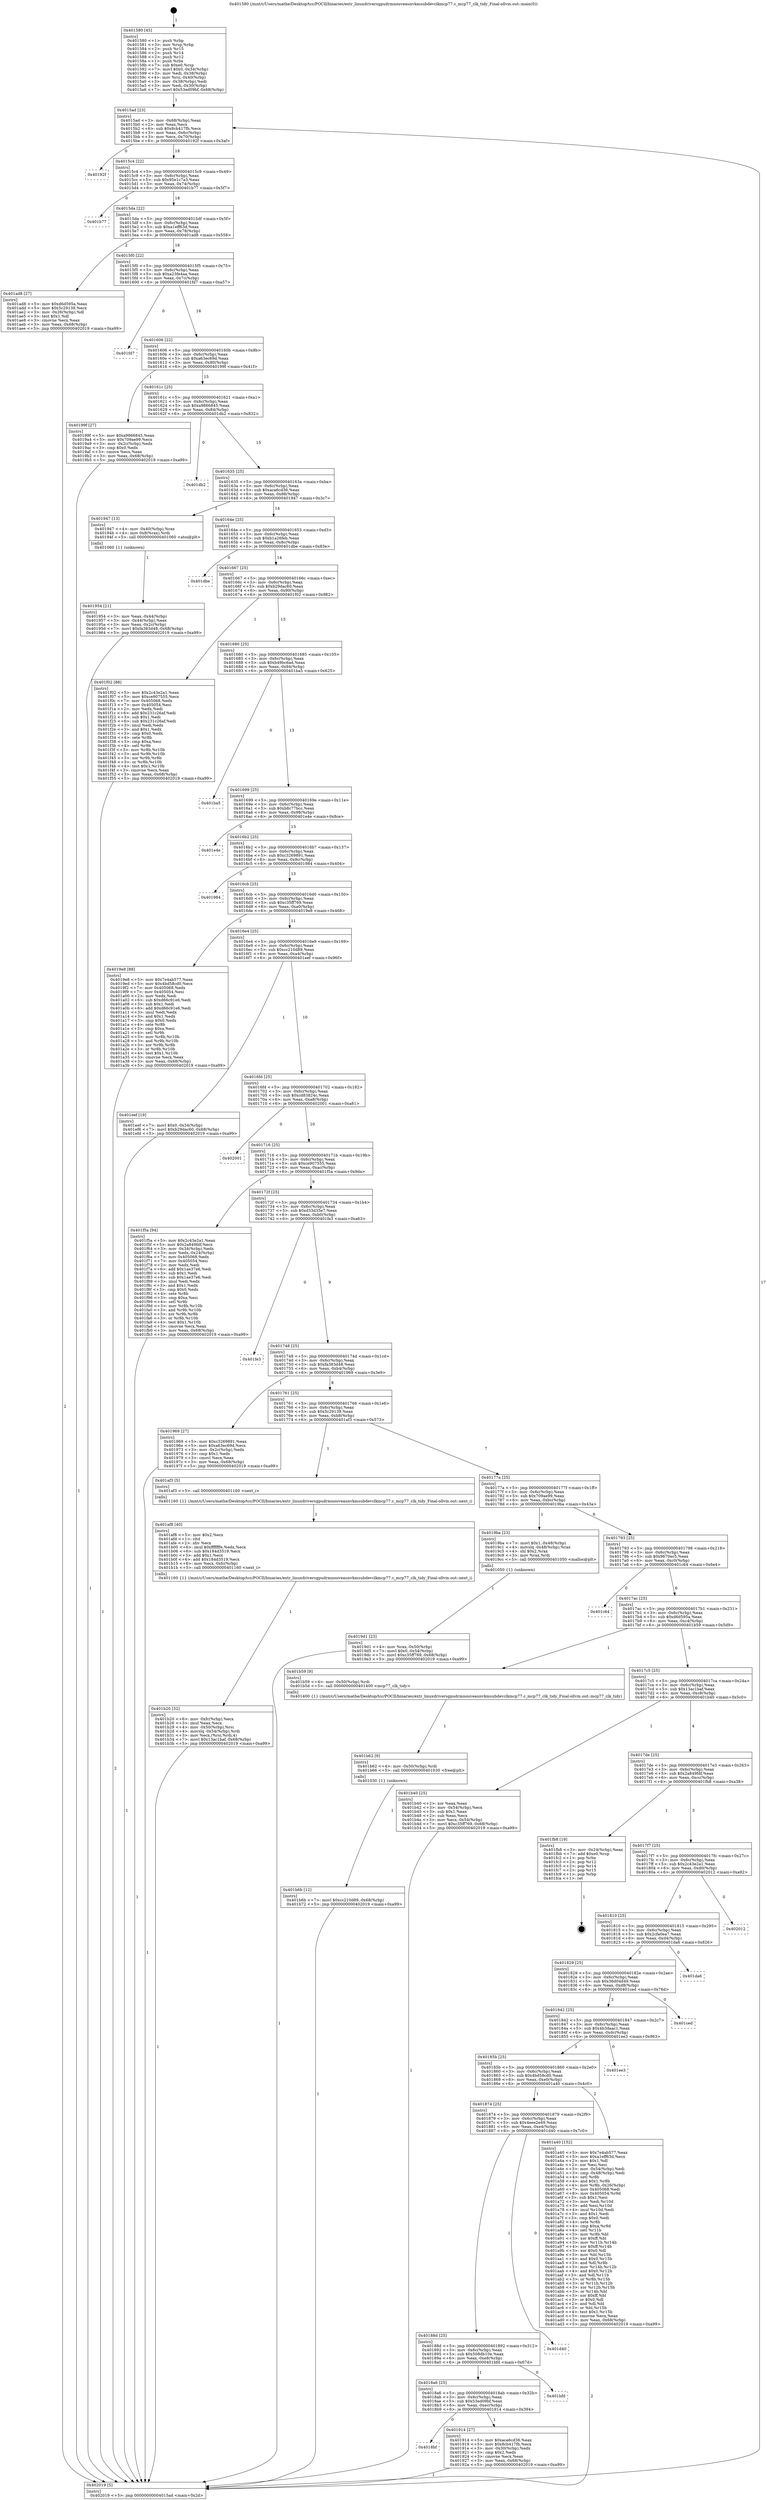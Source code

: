 digraph "0x401580" {
  label = "0x401580 (/mnt/c/Users/mathe/Desktop/tcc/POCII/binaries/extr_linuxdriversgpudrmnouveaunvkmsubdevclkmcp77.c_mcp77_clk_tidy_Final-ollvm.out::main(0))"
  labelloc = "t"
  node[shape=record]

  Entry [label="",width=0.3,height=0.3,shape=circle,fillcolor=black,style=filled]
  "0x4015ad" [label="{
     0x4015ad [23]\l
     | [instrs]\l
     &nbsp;&nbsp;0x4015ad \<+3\>: mov -0x68(%rbp),%eax\l
     &nbsp;&nbsp;0x4015b0 \<+2\>: mov %eax,%ecx\l
     &nbsp;&nbsp;0x4015b2 \<+6\>: sub $0x8cb417fb,%ecx\l
     &nbsp;&nbsp;0x4015b8 \<+3\>: mov %eax,-0x6c(%rbp)\l
     &nbsp;&nbsp;0x4015bb \<+3\>: mov %ecx,-0x70(%rbp)\l
     &nbsp;&nbsp;0x4015be \<+6\>: je 000000000040192f \<main+0x3af\>\l
  }"]
  "0x40192f" [label="{
     0x40192f\l
  }", style=dashed]
  "0x4015c4" [label="{
     0x4015c4 [22]\l
     | [instrs]\l
     &nbsp;&nbsp;0x4015c4 \<+5\>: jmp 00000000004015c9 \<main+0x49\>\l
     &nbsp;&nbsp;0x4015c9 \<+3\>: mov -0x6c(%rbp),%eax\l
     &nbsp;&nbsp;0x4015cc \<+5\>: sub $0x95e1c7a3,%eax\l
     &nbsp;&nbsp;0x4015d1 \<+3\>: mov %eax,-0x74(%rbp)\l
     &nbsp;&nbsp;0x4015d4 \<+6\>: je 0000000000401b77 \<main+0x5f7\>\l
  }"]
  Exit [label="",width=0.3,height=0.3,shape=circle,fillcolor=black,style=filled,peripheries=2]
  "0x401b77" [label="{
     0x401b77\l
  }", style=dashed]
  "0x4015da" [label="{
     0x4015da [22]\l
     | [instrs]\l
     &nbsp;&nbsp;0x4015da \<+5\>: jmp 00000000004015df \<main+0x5f\>\l
     &nbsp;&nbsp;0x4015df \<+3\>: mov -0x6c(%rbp),%eax\l
     &nbsp;&nbsp;0x4015e2 \<+5\>: sub $0xa1eff63d,%eax\l
     &nbsp;&nbsp;0x4015e7 \<+3\>: mov %eax,-0x78(%rbp)\l
     &nbsp;&nbsp;0x4015ea \<+6\>: je 0000000000401ad8 \<main+0x558\>\l
  }"]
  "0x401b6b" [label="{
     0x401b6b [12]\l
     | [instrs]\l
     &nbsp;&nbsp;0x401b6b \<+7\>: movl $0xcc210d89,-0x68(%rbp)\l
     &nbsp;&nbsp;0x401b72 \<+5\>: jmp 0000000000402019 \<main+0xa99\>\l
  }"]
  "0x401ad8" [label="{
     0x401ad8 [27]\l
     | [instrs]\l
     &nbsp;&nbsp;0x401ad8 \<+5\>: mov $0xd6d595a,%eax\l
     &nbsp;&nbsp;0x401add \<+5\>: mov $0x5c29139,%ecx\l
     &nbsp;&nbsp;0x401ae2 \<+3\>: mov -0x26(%rbp),%dl\l
     &nbsp;&nbsp;0x401ae5 \<+3\>: test $0x1,%dl\l
     &nbsp;&nbsp;0x401ae8 \<+3\>: cmovne %ecx,%eax\l
     &nbsp;&nbsp;0x401aeb \<+3\>: mov %eax,-0x68(%rbp)\l
     &nbsp;&nbsp;0x401aee \<+5\>: jmp 0000000000402019 \<main+0xa99\>\l
  }"]
  "0x4015f0" [label="{
     0x4015f0 [22]\l
     | [instrs]\l
     &nbsp;&nbsp;0x4015f0 \<+5\>: jmp 00000000004015f5 \<main+0x75\>\l
     &nbsp;&nbsp;0x4015f5 \<+3\>: mov -0x6c(%rbp),%eax\l
     &nbsp;&nbsp;0x4015f8 \<+5\>: sub $0xa23fe4aa,%eax\l
     &nbsp;&nbsp;0x4015fd \<+3\>: mov %eax,-0x7c(%rbp)\l
     &nbsp;&nbsp;0x401600 \<+6\>: je 0000000000401fd7 \<main+0xa57\>\l
  }"]
  "0x401b62" [label="{
     0x401b62 [9]\l
     | [instrs]\l
     &nbsp;&nbsp;0x401b62 \<+4\>: mov -0x50(%rbp),%rdi\l
     &nbsp;&nbsp;0x401b66 \<+5\>: call 0000000000401030 \<free@plt\>\l
     | [calls]\l
     &nbsp;&nbsp;0x401030 \{1\} (unknown)\l
  }"]
  "0x401fd7" [label="{
     0x401fd7\l
  }", style=dashed]
  "0x401606" [label="{
     0x401606 [22]\l
     | [instrs]\l
     &nbsp;&nbsp;0x401606 \<+5\>: jmp 000000000040160b \<main+0x8b\>\l
     &nbsp;&nbsp;0x40160b \<+3\>: mov -0x6c(%rbp),%eax\l
     &nbsp;&nbsp;0x40160e \<+5\>: sub $0xa63ec69d,%eax\l
     &nbsp;&nbsp;0x401613 \<+3\>: mov %eax,-0x80(%rbp)\l
     &nbsp;&nbsp;0x401616 \<+6\>: je 000000000040199f \<main+0x41f\>\l
  }"]
  "0x401b20" [label="{
     0x401b20 [32]\l
     | [instrs]\l
     &nbsp;&nbsp;0x401b20 \<+6\>: mov -0xfc(%rbp),%ecx\l
     &nbsp;&nbsp;0x401b26 \<+3\>: imul %eax,%ecx\l
     &nbsp;&nbsp;0x401b29 \<+4\>: mov -0x50(%rbp),%rsi\l
     &nbsp;&nbsp;0x401b2d \<+4\>: movslq -0x54(%rbp),%rdi\l
     &nbsp;&nbsp;0x401b31 \<+3\>: mov %ecx,(%rsi,%rdi,4)\l
     &nbsp;&nbsp;0x401b34 \<+7\>: movl $0x13ac1baf,-0x68(%rbp)\l
     &nbsp;&nbsp;0x401b3b \<+5\>: jmp 0000000000402019 \<main+0xa99\>\l
  }"]
  "0x40199f" [label="{
     0x40199f [27]\l
     | [instrs]\l
     &nbsp;&nbsp;0x40199f \<+5\>: mov $0xa9866845,%eax\l
     &nbsp;&nbsp;0x4019a4 \<+5\>: mov $0x709ae99,%ecx\l
     &nbsp;&nbsp;0x4019a9 \<+3\>: mov -0x2c(%rbp),%edx\l
     &nbsp;&nbsp;0x4019ac \<+3\>: cmp $0x0,%edx\l
     &nbsp;&nbsp;0x4019af \<+3\>: cmove %ecx,%eax\l
     &nbsp;&nbsp;0x4019b2 \<+3\>: mov %eax,-0x68(%rbp)\l
     &nbsp;&nbsp;0x4019b5 \<+5\>: jmp 0000000000402019 \<main+0xa99\>\l
  }"]
  "0x40161c" [label="{
     0x40161c [25]\l
     | [instrs]\l
     &nbsp;&nbsp;0x40161c \<+5\>: jmp 0000000000401621 \<main+0xa1\>\l
     &nbsp;&nbsp;0x401621 \<+3\>: mov -0x6c(%rbp),%eax\l
     &nbsp;&nbsp;0x401624 \<+5\>: sub $0xa9866845,%eax\l
     &nbsp;&nbsp;0x401629 \<+6\>: mov %eax,-0x84(%rbp)\l
     &nbsp;&nbsp;0x40162f \<+6\>: je 0000000000401db2 \<main+0x832\>\l
  }"]
  "0x401af8" [label="{
     0x401af8 [40]\l
     | [instrs]\l
     &nbsp;&nbsp;0x401af8 \<+5\>: mov $0x2,%ecx\l
     &nbsp;&nbsp;0x401afd \<+1\>: cltd\l
     &nbsp;&nbsp;0x401afe \<+2\>: idiv %ecx\l
     &nbsp;&nbsp;0x401b00 \<+6\>: imul $0xfffffffe,%edx,%ecx\l
     &nbsp;&nbsp;0x401b06 \<+6\>: sub $0x184d3519,%ecx\l
     &nbsp;&nbsp;0x401b0c \<+3\>: add $0x1,%ecx\l
     &nbsp;&nbsp;0x401b0f \<+6\>: add $0x184d3519,%ecx\l
     &nbsp;&nbsp;0x401b15 \<+6\>: mov %ecx,-0xfc(%rbp)\l
     &nbsp;&nbsp;0x401b1b \<+5\>: call 0000000000401160 \<next_i\>\l
     | [calls]\l
     &nbsp;&nbsp;0x401160 \{1\} (/mnt/c/Users/mathe/Desktop/tcc/POCII/binaries/extr_linuxdriversgpudrmnouveaunvkmsubdevclkmcp77.c_mcp77_clk_tidy_Final-ollvm.out::next_i)\l
  }"]
  "0x401db2" [label="{
     0x401db2\l
  }", style=dashed]
  "0x401635" [label="{
     0x401635 [25]\l
     | [instrs]\l
     &nbsp;&nbsp;0x401635 \<+5\>: jmp 000000000040163a \<main+0xba\>\l
     &nbsp;&nbsp;0x40163a \<+3\>: mov -0x6c(%rbp),%eax\l
     &nbsp;&nbsp;0x40163d \<+5\>: sub $0xaca6cd36,%eax\l
     &nbsp;&nbsp;0x401642 \<+6\>: mov %eax,-0x88(%rbp)\l
     &nbsp;&nbsp;0x401648 \<+6\>: je 0000000000401947 \<main+0x3c7\>\l
  }"]
  "0x4019d1" [label="{
     0x4019d1 [23]\l
     | [instrs]\l
     &nbsp;&nbsp;0x4019d1 \<+4\>: mov %rax,-0x50(%rbp)\l
     &nbsp;&nbsp;0x4019d5 \<+7\>: movl $0x0,-0x54(%rbp)\l
     &nbsp;&nbsp;0x4019dc \<+7\>: movl $0xc35ff769,-0x68(%rbp)\l
     &nbsp;&nbsp;0x4019e3 \<+5\>: jmp 0000000000402019 \<main+0xa99\>\l
  }"]
  "0x401947" [label="{
     0x401947 [13]\l
     | [instrs]\l
     &nbsp;&nbsp;0x401947 \<+4\>: mov -0x40(%rbp),%rax\l
     &nbsp;&nbsp;0x40194b \<+4\>: mov 0x8(%rax),%rdi\l
     &nbsp;&nbsp;0x40194f \<+5\>: call 0000000000401060 \<atoi@plt\>\l
     | [calls]\l
     &nbsp;&nbsp;0x401060 \{1\} (unknown)\l
  }"]
  "0x40164e" [label="{
     0x40164e [25]\l
     | [instrs]\l
     &nbsp;&nbsp;0x40164e \<+5\>: jmp 0000000000401653 \<main+0xd3\>\l
     &nbsp;&nbsp;0x401653 \<+3\>: mov -0x6c(%rbp),%eax\l
     &nbsp;&nbsp;0x401656 \<+5\>: sub $0xb1a26feb,%eax\l
     &nbsp;&nbsp;0x40165b \<+6\>: mov %eax,-0x8c(%rbp)\l
     &nbsp;&nbsp;0x401661 \<+6\>: je 0000000000401dbe \<main+0x83e\>\l
  }"]
  "0x401954" [label="{
     0x401954 [21]\l
     | [instrs]\l
     &nbsp;&nbsp;0x401954 \<+3\>: mov %eax,-0x44(%rbp)\l
     &nbsp;&nbsp;0x401957 \<+3\>: mov -0x44(%rbp),%eax\l
     &nbsp;&nbsp;0x40195a \<+3\>: mov %eax,-0x2c(%rbp)\l
     &nbsp;&nbsp;0x40195d \<+7\>: movl $0xfa383d48,-0x68(%rbp)\l
     &nbsp;&nbsp;0x401964 \<+5\>: jmp 0000000000402019 \<main+0xa99\>\l
  }"]
  "0x401dbe" [label="{
     0x401dbe\l
  }", style=dashed]
  "0x401667" [label="{
     0x401667 [25]\l
     | [instrs]\l
     &nbsp;&nbsp;0x401667 \<+5\>: jmp 000000000040166c \<main+0xec\>\l
     &nbsp;&nbsp;0x40166c \<+3\>: mov -0x6c(%rbp),%eax\l
     &nbsp;&nbsp;0x40166f \<+5\>: sub $0xb29dac60,%eax\l
     &nbsp;&nbsp;0x401674 \<+6\>: mov %eax,-0x90(%rbp)\l
     &nbsp;&nbsp;0x40167a \<+6\>: je 0000000000401f02 \<main+0x982\>\l
  }"]
  "0x401580" [label="{
     0x401580 [45]\l
     | [instrs]\l
     &nbsp;&nbsp;0x401580 \<+1\>: push %rbp\l
     &nbsp;&nbsp;0x401581 \<+3\>: mov %rsp,%rbp\l
     &nbsp;&nbsp;0x401584 \<+2\>: push %r15\l
     &nbsp;&nbsp;0x401586 \<+2\>: push %r14\l
     &nbsp;&nbsp;0x401588 \<+2\>: push %r12\l
     &nbsp;&nbsp;0x40158a \<+1\>: push %rbx\l
     &nbsp;&nbsp;0x40158b \<+7\>: sub $0xe0,%rsp\l
     &nbsp;&nbsp;0x401592 \<+7\>: movl $0x0,-0x34(%rbp)\l
     &nbsp;&nbsp;0x401599 \<+3\>: mov %edi,-0x38(%rbp)\l
     &nbsp;&nbsp;0x40159c \<+4\>: mov %rsi,-0x40(%rbp)\l
     &nbsp;&nbsp;0x4015a0 \<+3\>: mov -0x38(%rbp),%edi\l
     &nbsp;&nbsp;0x4015a3 \<+3\>: mov %edi,-0x30(%rbp)\l
     &nbsp;&nbsp;0x4015a6 \<+7\>: movl $0x53ed09bf,-0x68(%rbp)\l
  }"]
  "0x401f02" [label="{
     0x401f02 [88]\l
     | [instrs]\l
     &nbsp;&nbsp;0x401f02 \<+5\>: mov $0x2c43e2a1,%eax\l
     &nbsp;&nbsp;0x401f07 \<+5\>: mov $0xce907555,%ecx\l
     &nbsp;&nbsp;0x401f0c \<+7\>: mov 0x405068,%edx\l
     &nbsp;&nbsp;0x401f13 \<+7\>: mov 0x405054,%esi\l
     &nbsp;&nbsp;0x401f1a \<+2\>: mov %edx,%edi\l
     &nbsp;&nbsp;0x401f1c \<+6\>: add $0x231c26af,%edi\l
     &nbsp;&nbsp;0x401f22 \<+3\>: sub $0x1,%edi\l
     &nbsp;&nbsp;0x401f25 \<+6\>: sub $0x231c26af,%edi\l
     &nbsp;&nbsp;0x401f2b \<+3\>: imul %edi,%edx\l
     &nbsp;&nbsp;0x401f2e \<+3\>: and $0x1,%edx\l
     &nbsp;&nbsp;0x401f31 \<+3\>: cmp $0x0,%edx\l
     &nbsp;&nbsp;0x401f34 \<+4\>: sete %r8b\l
     &nbsp;&nbsp;0x401f38 \<+3\>: cmp $0xa,%esi\l
     &nbsp;&nbsp;0x401f3b \<+4\>: setl %r9b\l
     &nbsp;&nbsp;0x401f3f \<+3\>: mov %r8b,%r10b\l
     &nbsp;&nbsp;0x401f42 \<+3\>: and %r9b,%r10b\l
     &nbsp;&nbsp;0x401f45 \<+3\>: xor %r9b,%r8b\l
     &nbsp;&nbsp;0x401f48 \<+3\>: or %r8b,%r10b\l
     &nbsp;&nbsp;0x401f4b \<+4\>: test $0x1,%r10b\l
     &nbsp;&nbsp;0x401f4f \<+3\>: cmovne %ecx,%eax\l
     &nbsp;&nbsp;0x401f52 \<+3\>: mov %eax,-0x68(%rbp)\l
     &nbsp;&nbsp;0x401f55 \<+5\>: jmp 0000000000402019 \<main+0xa99\>\l
  }"]
  "0x401680" [label="{
     0x401680 [25]\l
     | [instrs]\l
     &nbsp;&nbsp;0x401680 \<+5\>: jmp 0000000000401685 \<main+0x105\>\l
     &nbsp;&nbsp;0x401685 \<+3\>: mov -0x6c(%rbp),%eax\l
     &nbsp;&nbsp;0x401688 \<+5\>: sub $0xb49bc6ad,%eax\l
     &nbsp;&nbsp;0x40168d \<+6\>: mov %eax,-0x94(%rbp)\l
     &nbsp;&nbsp;0x401693 \<+6\>: je 0000000000401ba5 \<main+0x625\>\l
  }"]
  "0x402019" [label="{
     0x402019 [5]\l
     | [instrs]\l
     &nbsp;&nbsp;0x402019 \<+5\>: jmp 00000000004015ad \<main+0x2d\>\l
  }"]
  "0x401ba5" [label="{
     0x401ba5\l
  }", style=dashed]
  "0x401699" [label="{
     0x401699 [25]\l
     | [instrs]\l
     &nbsp;&nbsp;0x401699 \<+5\>: jmp 000000000040169e \<main+0x11e\>\l
     &nbsp;&nbsp;0x40169e \<+3\>: mov -0x6c(%rbp),%eax\l
     &nbsp;&nbsp;0x4016a1 \<+5\>: sub $0xb8c77bcc,%eax\l
     &nbsp;&nbsp;0x4016a6 \<+6\>: mov %eax,-0x98(%rbp)\l
     &nbsp;&nbsp;0x4016ac \<+6\>: je 0000000000401e4e \<main+0x8ce\>\l
  }"]
  "0x4018bf" [label="{
     0x4018bf\l
  }", style=dashed]
  "0x401e4e" [label="{
     0x401e4e\l
  }", style=dashed]
  "0x4016b2" [label="{
     0x4016b2 [25]\l
     | [instrs]\l
     &nbsp;&nbsp;0x4016b2 \<+5\>: jmp 00000000004016b7 \<main+0x137\>\l
     &nbsp;&nbsp;0x4016b7 \<+3\>: mov -0x6c(%rbp),%eax\l
     &nbsp;&nbsp;0x4016ba \<+5\>: sub $0xc3269891,%eax\l
     &nbsp;&nbsp;0x4016bf \<+6\>: mov %eax,-0x9c(%rbp)\l
     &nbsp;&nbsp;0x4016c5 \<+6\>: je 0000000000401984 \<main+0x404\>\l
  }"]
  "0x401914" [label="{
     0x401914 [27]\l
     | [instrs]\l
     &nbsp;&nbsp;0x401914 \<+5\>: mov $0xaca6cd36,%eax\l
     &nbsp;&nbsp;0x401919 \<+5\>: mov $0x8cb417fb,%ecx\l
     &nbsp;&nbsp;0x40191e \<+3\>: mov -0x30(%rbp),%edx\l
     &nbsp;&nbsp;0x401921 \<+3\>: cmp $0x2,%edx\l
     &nbsp;&nbsp;0x401924 \<+3\>: cmovne %ecx,%eax\l
     &nbsp;&nbsp;0x401927 \<+3\>: mov %eax,-0x68(%rbp)\l
     &nbsp;&nbsp;0x40192a \<+5\>: jmp 0000000000402019 \<main+0xa99\>\l
  }"]
  "0x401984" [label="{
     0x401984\l
  }", style=dashed]
  "0x4016cb" [label="{
     0x4016cb [25]\l
     | [instrs]\l
     &nbsp;&nbsp;0x4016cb \<+5\>: jmp 00000000004016d0 \<main+0x150\>\l
     &nbsp;&nbsp;0x4016d0 \<+3\>: mov -0x6c(%rbp),%eax\l
     &nbsp;&nbsp;0x4016d3 \<+5\>: sub $0xc35ff769,%eax\l
     &nbsp;&nbsp;0x4016d8 \<+6\>: mov %eax,-0xa0(%rbp)\l
     &nbsp;&nbsp;0x4016de \<+6\>: je 00000000004019e8 \<main+0x468\>\l
  }"]
  "0x4018a6" [label="{
     0x4018a6 [25]\l
     | [instrs]\l
     &nbsp;&nbsp;0x4018a6 \<+5\>: jmp 00000000004018ab \<main+0x32b\>\l
     &nbsp;&nbsp;0x4018ab \<+3\>: mov -0x6c(%rbp),%eax\l
     &nbsp;&nbsp;0x4018ae \<+5\>: sub $0x53ed09bf,%eax\l
     &nbsp;&nbsp;0x4018b3 \<+6\>: mov %eax,-0xec(%rbp)\l
     &nbsp;&nbsp;0x4018b9 \<+6\>: je 0000000000401914 \<main+0x394\>\l
  }"]
  "0x4019e8" [label="{
     0x4019e8 [88]\l
     | [instrs]\l
     &nbsp;&nbsp;0x4019e8 \<+5\>: mov $0x7e4ab577,%eax\l
     &nbsp;&nbsp;0x4019ed \<+5\>: mov $0x4bd58cd0,%ecx\l
     &nbsp;&nbsp;0x4019f2 \<+7\>: mov 0x405068,%edx\l
     &nbsp;&nbsp;0x4019f9 \<+7\>: mov 0x405054,%esi\l
     &nbsp;&nbsp;0x401a00 \<+2\>: mov %edx,%edi\l
     &nbsp;&nbsp;0x401a02 \<+6\>: sub $0xd66c91e6,%edi\l
     &nbsp;&nbsp;0x401a08 \<+3\>: sub $0x1,%edi\l
     &nbsp;&nbsp;0x401a0b \<+6\>: add $0xd66c91e6,%edi\l
     &nbsp;&nbsp;0x401a11 \<+3\>: imul %edi,%edx\l
     &nbsp;&nbsp;0x401a14 \<+3\>: and $0x1,%edx\l
     &nbsp;&nbsp;0x401a17 \<+3\>: cmp $0x0,%edx\l
     &nbsp;&nbsp;0x401a1a \<+4\>: sete %r8b\l
     &nbsp;&nbsp;0x401a1e \<+3\>: cmp $0xa,%esi\l
     &nbsp;&nbsp;0x401a21 \<+4\>: setl %r9b\l
     &nbsp;&nbsp;0x401a25 \<+3\>: mov %r8b,%r10b\l
     &nbsp;&nbsp;0x401a28 \<+3\>: and %r9b,%r10b\l
     &nbsp;&nbsp;0x401a2b \<+3\>: xor %r9b,%r8b\l
     &nbsp;&nbsp;0x401a2e \<+3\>: or %r8b,%r10b\l
     &nbsp;&nbsp;0x401a31 \<+4\>: test $0x1,%r10b\l
     &nbsp;&nbsp;0x401a35 \<+3\>: cmovne %ecx,%eax\l
     &nbsp;&nbsp;0x401a38 \<+3\>: mov %eax,-0x68(%rbp)\l
     &nbsp;&nbsp;0x401a3b \<+5\>: jmp 0000000000402019 \<main+0xa99\>\l
  }"]
  "0x4016e4" [label="{
     0x4016e4 [25]\l
     | [instrs]\l
     &nbsp;&nbsp;0x4016e4 \<+5\>: jmp 00000000004016e9 \<main+0x169\>\l
     &nbsp;&nbsp;0x4016e9 \<+3\>: mov -0x6c(%rbp),%eax\l
     &nbsp;&nbsp;0x4016ec \<+5\>: sub $0xcc210d89,%eax\l
     &nbsp;&nbsp;0x4016f1 \<+6\>: mov %eax,-0xa4(%rbp)\l
     &nbsp;&nbsp;0x4016f7 \<+6\>: je 0000000000401eef \<main+0x96f\>\l
  }"]
  "0x401bfd" [label="{
     0x401bfd\l
  }", style=dashed]
  "0x401eef" [label="{
     0x401eef [19]\l
     | [instrs]\l
     &nbsp;&nbsp;0x401eef \<+7\>: movl $0x0,-0x34(%rbp)\l
     &nbsp;&nbsp;0x401ef6 \<+7\>: movl $0xb29dac60,-0x68(%rbp)\l
     &nbsp;&nbsp;0x401efd \<+5\>: jmp 0000000000402019 \<main+0xa99\>\l
  }"]
  "0x4016fd" [label="{
     0x4016fd [25]\l
     | [instrs]\l
     &nbsp;&nbsp;0x4016fd \<+5\>: jmp 0000000000401702 \<main+0x182\>\l
     &nbsp;&nbsp;0x401702 \<+3\>: mov -0x6c(%rbp),%eax\l
     &nbsp;&nbsp;0x401705 \<+5\>: sub $0xcd83824c,%eax\l
     &nbsp;&nbsp;0x40170a \<+6\>: mov %eax,-0xa8(%rbp)\l
     &nbsp;&nbsp;0x401710 \<+6\>: je 0000000000402001 \<main+0xa81\>\l
  }"]
  "0x40188d" [label="{
     0x40188d [25]\l
     | [instrs]\l
     &nbsp;&nbsp;0x40188d \<+5\>: jmp 0000000000401892 \<main+0x312\>\l
     &nbsp;&nbsp;0x401892 \<+3\>: mov -0x6c(%rbp),%eax\l
     &nbsp;&nbsp;0x401895 \<+5\>: sub $0x508db10e,%eax\l
     &nbsp;&nbsp;0x40189a \<+6\>: mov %eax,-0xe8(%rbp)\l
     &nbsp;&nbsp;0x4018a0 \<+6\>: je 0000000000401bfd \<main+0x67d\>\l
  }"]
  "0x402001" [label="{
     0x402001\l
  }", style=dashed]
  "0x401716" [label="{
     0x401716 [25]\l
     | [instrs]\l
     &nbsp;&nbsp;0x401716 \<+5\>: jmp 000000000040171b \<main+0x19b\>\l
     &nbsp;&nbsp;0x40171b \<+3\>: mov -0x6c(%rbp),%eax\l
     &nbsp;&nbsp;0x40171e \<+5\>: sub $0xce907555,%eax\l
     &nbsp;&nbsp;0x401723 \<+6\>: mov %eax,-0xac(%rbp)\l
     &nbsp;&nbsp;0x401729 \<+6\>: je 0000000000401f5a \<main+0x9da\>\l
  }"]
  "0x401d40" [label="{
     0x401d40\l
  }", style=dashed]
  "0x401f5a" [label="{
     0x401f5a [94]\l
     | [instrs]\l
     &nbsp;&nbsp;0x401f5a \<+5\>: mov $0x2c43e2a1,%eax\l
     &nbsp;&nbsp;0x401f5f \<+5\>: mov $0x2a849fdf,%ecx\l
     &nbsp;&nbsp;0x401f64 \<+3\>: mov -0x34(%rbp),%edx\l
     &nbsp;&nbsp;0x401f67 \<+3\>: mov %edx,-0x24(%rbp)\l
     &nbsp;&nbsp;0x401f6a \<+7\>: mov 0x405068,%edx\l
     &nbsp;&nbsp;0x401f71 \<+7\>: mov 0x405054,%esi\l
     &nbsp;&nbsp;0x401f78 \<+2\>: mov %edx,%edi\l
     &nbsp;&nbsp;0x401f7a \<+6\>: add $0x1ae37e6,%edi\l
     &nbsp;&nbsp;0x401f80 \<+3\>: sub $0x1,%edi\l
     &nbsp;&nbsp;0x401f83 \<+6\>: sub $0x1ae37e6,%edi\l
     &nbsp;&nbsp;0x401f89 \<+3\>: imul %edi,%edx\l
     &nbsp;&nbsp;0x401f8c \<+3\>: and $0x1,%edx\l
     &nbsp;&nbsp;0x401f8f \<+3\>: cmp $0x0,%edx\l
     &nbsp;&nbsp;0x401f92 \<+4\>: sete %r8b\l
     &nbsp;&nbsp;0x401f96 \<+3\>: cmp $0xa,%esi\l
     &nbsp;&nbsp;0x401f99 \<+4\>: setl %r9b\l
     &nbsp;&nbsp;0x401f9d \<+3\>: mov %r8b,%r10b\l
     &nbsp;&nbsp;0x401fa0 \<+3\>: and %r9b,%r10b\l
     &nbsp;&nbsp;0x401fa3 \<+3\>: xor %r9b,%r8b\l
     &nbsp;&nbsp;0x401fa6 \<+3\>: or %r8b,%r10b\l
     &nbsp;&nbsp;0x401fa9 \<+4\>: test $0x1,%r10b\l
     &nbsp;&nbsp;0x401fad \<+3\>: cmovne %ecx,%eax\l
     &nbsp;&nbsp;0x401fb0 \<+3\>: mov %eax,-0x68(%rbp)\l
     &nbsp;&nbsp;0x401fb3 \<+5\>: jmp 0000000000402019 \<main+0xa99\>\l
  }"]
  "0x40172f" [label="{
     0x40172f [25]\l
     | [instrs]\l
     &nbsp;&nbsp;0x40172f \<+5\>: jmp 0000000000401734 \<main+0x1b4\>\l
     &nbsp;&nbsp;0x401734 \<+3\>: mov -0x6c(%rbp),%eax\l
     &nbsp;&nbsp;0x401737 \<+5\>: sub $0xd33d35e7,%eax\l
     &nbsp;&nbsp;0x40173c \<+6\>: mov %eax,-0xb0(%rbp)\l
     &nbsp;&nbsp;0x401742 \<+6\>: je 0000000000401fe3 \<main+0xa63\>\l
  }"]
  "0x401874" [label="{
     0x401874 [25]\l
     | [instrs]\l
     &nbsp;&nbsp;0x401874 \<+5\>: jmp 0000000000401879 \<main+0x2f9\>\l
     &nbsp;&nbsp;0x401879 \<+3\>: mov -0x6c(%rbp),%eax\l
     &nbsp;&nbsp;0x40187c \<+5\>: sub $0x4eee2e49,%eax\l
     &nbsp;&nbsp;0x401881 \<+6\>: mov %eax,-0xe4(%rbp)\l
     &nbsp;&nbsp;0x401887 \<+6\>: je 0000000000401d40 \<main+0x7c0\>\l
  }"]
  "0x401fe3" [label="{
     0x401fe3\l
  }", style=dashed]
  "0x401748" [label="{
     0x401748 [25]\l
     | [instrs]\l
     &nbsp;&nbsp;0x401748 \<+5\>: jmp 000000000040174d \<main+0x1cd\>\l
     &nbsp;&nbsp;0x40174d \<+3\>: mov -0x6c(%rbp),%eax\l
     &nbsp;&nbsp;0x401750 \<+5\>: sub $0xfa383d48,%eax\l
     &nbsp;&nbsp;0x401755 \<+6\>: mov %eax,-0xb4(%rbp)\l
     &nbsp;&nbsp;0x40175b \<+6\>: je 0000000000401969 \<main+0x3e9\>\l
  }"]
  "0x401a40" [label="{
     0x401a40 [152]\l
     | [instrs]\l
     &nbsp;&nbsp;0x401a40 \<+5\>: mov $0x7e4ab577,%eax\l
     &nbsp;&nbsp;0x401a45 \<+5\>: mov $0xa1eff63d,%ecx\l
     &nbsp;&nbsp;0x401a4a \<+2\>: mov $0x1,%dl\l
     &nbsp;&nbsp;0x401a4c \<+2\>: xor %esi,%esi\l
     &nbsp;&nbsp;0x401a4e \<+3\>: mov -0x54(%rbp),%edi\l
     &nbsp;&nbsp;0x401a51 \<+3\>: cmp -0x48(%rbp),%edi\l
     &nbsp;&nbsp;0x401a54 \<+4\>: setl %r8b\l
     &nbsp;&nbsp;0x401a58 \<+4\>: and $0x1,%r8b\l
     &nbsp;&nbsp;0x401a5c \<+4\>: mov %r8b,-0x26(%rbp)\l
     &nbsp;&nbsp;0x401a60 \<+7\>: mov 0x405068,%edi\l
     &nbsp;&nbsp;0x401a67 \<+8\>: mov 0x405054,%r9d\l
     &nbsp;&nbsp;0x401a6f \<+3\>: sub $0x1,%esi\l
     &nbsp;&nbsp;0x401a72 \<+3\>: mov %edi,%r10d\l
     &nbsp;&nbsp;0x401a75 \<+3\>: add %esi,%r10d\l
     &nbsp;&nbsp;0x401a78 \<+4\>: imul %r10d,%edi\l
     &nbsp;&nbsp;0x401a7c \<+3\>: and $0x1,%edi\l
     &nbsp;&nbsp;0x401a7f \<+3\>: cmp $0x0,%edi\l
     &nbsp;&nbsp;0x401a82 \<+4\>: sete %r8b\l
     &nbsp;&nbsp;0x401a86 \<+4\>: cmp $0xa,%r9d\l
     &nbsp;&nbsp;0x401a8a \<+4\>: setl %r11b\l
     &nbsp;&nbsp;0x401a8e \<+3\>: mov %r8b,%bl\l
     &nbsp;&nbsp;0x401a91 \<+3\>: xor $0xff,%bl\l
     &nbsp;&nbsp;0x401a94 \<+3\>: mov %r11b,%r14b\l
     &nbsp;&nbsp;0x401a97 \<+4\>: xor $0xff,%r14b\l
     &nbsp;&nbsp;0x401a9b \<+3\>: xor $0x0,%dl\l
     &nbsp;&nbsp;0x401a9e \<+3\>: mov %bl,%r15b\l
     &nbsp;&nbsp;0x401aa1 \<+4\>: and $0x0,%r15b\l
     &nbsp;&nbsp;0x401aa5 \<+3\>: and %dl,%r8b\l
     &nbsp;&nbsp;0x401aa8 \<+3\>: mov %r14b,%r12b\l
     &nbsp;&nbsp;0x401aab \<+4\>: and $0x0,%r12b\l
     &nbsp;&nbsp;0x401aaf \<+3\>: and %dl,%r11b\l
     &nbsp;&nbsp;0x401ab2 \<+3\>: or %r8b,%r15b\l
     &nbsp;&nbsp;0x401ab5 \<+3\>: or %r11b,%r12b\l
     &nbsp;&nbsp;0x401ab8 \<+3\>: xor %r12b,%r15b\l
     &nbsp;&nbsp;0x401abb \<+3\>: or %r14b,%bl\l
     &nbsp;&nbsp;0x401abe \<+3\>: xor $0xff,%bl\l
     &nbsp;&nbsp;0x401ac1 \<+3\>: or $0x0,%dl\l
     &nbsp;&nbsp;0x401ac4 \<+2\>: and %dl,%bl\l
     &nbsp;&nbsp;0x401ac6 \<+3\>: or %bl,%r15b\l
     &nbsp;&nbsp;0x401ac9 \<+4\>: test $0x1,%r15b\l
     &nbsp;&nbsp;0x401acd \<+3\>: cmovne %ecx,%eax\l
     &nbsp;&nbsp;0x401ad0 \<+3\>: mov %eax,-0x68(%rbp)\l
     &nbsp;&nbsp;0x401ad3 \<+5\>: jmp 0000000000402019 \<main+0xa99\>\l
  }"]
  "0x401969" [label="{
     0x401969 [27]\l
     | [instrs]\l
     &nbsp;&nbsp;0x401969 \<+5\>: mov $0xc3269891,%eax\l
     &nbsp;&nbsp;0x40196e \<+5\>: mov $0xa63ec69d,%ecx\l
     &nbsp;&nbsp;0x401973 \<+3\>: mov -0x2c(%rbp),%edx\l
     &nbsp;&nbsp;0x401976 \<+3\>: cmp $0x1,%edx\l
     &nbsp;&nbsp;0x401979 \<+3\>: cmovl %ecx,%eax\l
     &nbsp;&nbsp;0x40197c \<+3\>: mov %eax,-0x68(%rbp)\l
     &nbsp;&nbsp;0x40197f \<+5\>: jmp 0000000000402019 \<main+0xa99\>\l
  }"]
  "0x401761" [label="{
     0x401761 [25]\l
     | [instrs]\l
     &nbsp;&nbsp;0x401761 \<+5\>: jmp 0000000000401766 \<main+0x1e6\>\l
     &nbsp;&nbsp;0x401766 \<+3\>: mov -0x6c(%rbp),%eax\l
     &nbsp;&nbsp;0x401769 \<+5\>: sub $0x5c29139,%eax\l
     &nbsp;&nbsp;0x40176e \<+6\>: mov %eax,-0xb8(%rbp)\l
     &nbsp;&nbsp;0x401774 \<+6\>: je 0000000000401af3 \<main+0x573\>\l
  }"]
  "0x40185b" [label="{
     0x40185b [25]\l
     | [instrs]\l
     &nbsp;&nbsp;0x40185b \<+5\>: jmp 0000000000401860 \<main+0x2e0\>\l
     &nbsp;&nbsp;0x401860 \<+3\>: mov -0x6c(%rbp),%eax\l
     &nbsp;&nbsp;0x401863 \<+5\>: sub $0x4bd58cd0,%eax\l
     &nbsp;&nbsp;0x401868 \<+6\>: mov %eax,-0xe0(%rbp)\l
     &nbsp;&nbsp;0x40186e \<+6\>: je 0000000000401a40 \<main+0x4c0\>\l
  }"]
  "0x401af3" [label="{
     0x401af3 [5]\l
     | [instrs]\l
     &nbsp;&nbsp;0x401af3 \<+5\>: call 0000000000401160 \<next_i\>\l
     | [calls]\l
     &nbsp;&nbsp;0x401160 \{1\} (/mnt/c/Users/mathe/Desktop/tcc/POCII/binaries/extr_linuxdriversgpudrmnouveaunvkmsubdevclkmcp77.c_mcp77_clk_tidy_Final-ollvm.out::next_i)\l
  }"]
  "0x40177a" [label="{
     0x40177a [25]\l
     | [instrs]\l
     &nbsp;&nbsp;0x40177a \<+5\>: jmp 000000000040177f \<main+0x1ff\>\l
     &nbsp;&nbsp;0x40177f \<+3\>: mov -0x6c(%rbp),%eax\l
     &nbsp;&nbsp;0x401782 \<+5\>: sub $0x709ae99,%eax\l
     &nbsp;&nbsp;0x401787 \<+6\>: mov %eax,-0xbc(%rbp)\l
     &nbsp;&nbsp;0x40178d \<+6\>: je 00000000004019ba \<main+0x43a\>\l
  }"]
  "0x401ee3" [label="{
     0x401ee3\l
  }", style=dashed]
  "0x4019ba" [label="{
     0x4019ba [23]\l
     | [instrs]\l
     &nbsp;&nbsp;0x4019ba \<+7\>: movl $0x1,-0x48(%rbp)\l
     &nbsp;&nbsp;0x4019c1 \<+4\>: movslq -0x48(%rbp),%rax\l
     &nbsp;&nbsp;0x4019c5 \<+4\>: shl $0x2,%rax\l
     &nbsp;&nbsp;0x4019c9 \<+3\>: mov %rax,%rdi\l
     &nbsp;&nbsp;0x4019cc \<+5\>: call 0000000000401050 \<malloc@plt\>\l
     | [calls]\l
     &nbsp;&nbsp;0x401050 \{1\} (unknown)\l
  }"]
  "0x401793" [label="{
     0x401793 [25]\l
     | [instrs]\l
     &nbsp;&nbsp;0x401793 \<+5\>: jmp 0000000000401798 \<main+0x218\>\l
     &nbsp;&nbsp;0x401798 \<+3\>: mov -0x6c(%rbp),%eax\l
     &nbsp;&nbsp;0x40179b \<+5\>: sub $0x9670ec5,%eax\l
     &nbsp;&nbsp;0x4017a0 \<+6\>: mov %eax,-0xc0(%rbp)\l
     &nbsp;&nbsp;0x4017a6 \<+6\>: je 0000000000401c64 \<main+0x6e4\>\l
  }"]
  "0x401842" [label="{
     0x401842 [25]\l
     | [instrs]\l
     &nbsp;&nbsp;0x401842 \<+5\>: jmp 0000000000401847 \<main+0x2c7\>\l
     &nbsp;&nbsp;0x401847 \<+3\>: mov -0x6c(%rbp),%eax\l
     &nbsp;&nbsp;0x40184a \<+5\>: sub $0x4b3daac1,%eax\l
     &nbsp;&nbsp;0x40184f \<+6\>: mov %eax,-0xdc(%rbp)\l
     &nbsp;&nbsp;0x401855 \<+6\>: je 0000000000401ee3 \<main+0x963\>\l
  }"]
  "0x401c64" [label="{
     0x401c64\l
  }", style=dashed]
  "0x4017ac" [label="{
     0x4017ac [25]\l
     | [instrs]\l
     &nbsp;&nbsp;0x4017ac \<+5\>: jmp 00000000004017b1 \<main+0x231\>\l
     &nbsp;&nbsp;0x4017b1 \<+3\>: mov -0x6c(%rbp),%eax\l
     &nbsp;&nbsp;0x4017b4 \<+5\>: sub $0xd6d595a,%eax\l
     &nbsp;&nbsp;0x4017b9 \<+6\>: mov %eax,-0xc4(%rbp)\l
     &nbsp;&nbsp;0x4017bf \<+6\>: je 0000000000401b59 \<main+0x5d9\>\l
  }"]
  "0x401ced" [label="{
     0x401ced\l
  }", style=dashed]
  "0x401b59" [label="{
     0x401b59 [9]\l
     | [instrs]\l
     &nbsp;&nbsp;0x401b59 \<+4\>: mov -0x50(%rbp),%rdi\l
     &nbsp;&nbsp;0x401b5d \<+5\>: call 0000000000401400 \<mcp77_clk_tidy\>\l
     | [calls]\l
     &nbsp;&nbsp;0x401400 \{1\} (/mnt/c/Users/mathe/Desktop/tcc/POCII/binaries/extr_linuxdriversgpudrmnouveaunvkmsubdevclkmcp77.c_mcp77_clk_tidy_Final-ollvm.out::mcp77_clk_tidy)\l
  }"]
  "0x4017c5" [label="{
     0x4017c5 [25]\l
     | [instrs]\l
     &nbsp;&nbsp;0x4017c5 \<+5\>: jmp 00000000004017ca \<main+0x24a\>\l
     &nbsp;&nbsp;0x4017ca \<+3\>: mov -0x6c(%rbp),%eax\l
     &nbsp;&nbsp;0x4017cd \<+5\>: sub $0x13ac1baf,%eax\l
     &nbsp;&nbsp;0x4017d2 \<+6\>: mov %eax,-0xc8(%rbp)\l
     &nbsp;&nbsp;0x4017d8 \<+6\>: je 0000000000401b40 \<main+0x5c0\>\l
  }"]
  "0x401829" [label="{
     0x401829 [25]\l
     | [instrs]\l
     &nbsp;&nbsp;0x401829 \<+5\>: jmp 000000000040182e \<main+0x2ae\>\l
     &nbsp;&nbsp;0x40182e \<+3\>: mov -0x6c(%rbp),%eax\l
     &nbsp;&nbsp;0x401831 \<+5\>: sub $0x36d04d49,%eax\l
     &nbsp;&nbsp;0x401836 \<+6\>: mov %eax,-0xd8(%rbp)\l
     &nbsp;&nbsp;0x40183c \<+6\>: je 0000000000401ced \<main+0x76d\>\l
  }"]
  "0x401b40" [label="{
     0x401b40 [25]\l
     | [instrs]\l
     &nbsp;&nbsp;0x401b40 \<+2\>: xor %eax,%eax\l
     &nbsp;&nbsp;0x401b42 \<+3\>: mov -0x54(%rbp),%ecx\l
     &nbsp;&nbsp;0x401b45 \<+3\>: sub $0x1,%eax\l
     &nbsp;&nbsp;0x401b48 \<+2\>: sub %eax,%ecx\l
     &nbsp;&nbsp;0x401b4a \<+3\>: mov %ecx,-0x54(%rbp)\l
     &nbsp;&nbsp;0x401b4d \<+7\>: movl $0xc35ff769,-0x68(%rbp)\l
     &nbsp;&nbsp;0x401b54 \<+5\>: jmp 0000000000402019 \<main+0xa99\>\l
  }"]
  "0x4017de" [label="{
     0x4017de [25]\l
     | [instrs]\l
     &nbsp;&nbsp;0x4017de \<+5\>: jmp 00000000004017e3 \<main+0x263\>\l
     &nbsp;&nbsp;0x4017e3 \<+3\>: mov -0x6c(%rbp),%eax\l
     &nbsp;&nbsp;0x4017e6 \<+5\>: sub $0x2a849fdf,%eax\l
     &nbsp;&nbsp;0x4017eb \<+6\>: mov %eax,-0xcc(%rbp)\l
     &nbsp;&nbsp;0x4017f1 \<+6\>: je 0000000000401fb8 \<main+0xa38\>\l
  }"]
  "0x401da6" [label="{
     0x401da6\l
  }", style=dashed]
  "0x401fb8" [label="{
     0x401fb8 [19]\l
     | [instrs]\l
     &nbsp;&nbsp;0x401fb8 \<+3\>: mov -0x24(%rbp),%eax\l
     &nbsp;&nbsp;0x401fbb \<+7\>: add $0xe0,%rsp\l
     &nbsp;&nbsp;0x401fc2 \<+1\>: pop %rbx\l
     &nbsp;&nbsp;0x401fc3 \<+2\>: pop %r12\l
     &nbsp;&nbsp;0x401fc5 \<+2\>: pop %r14\l
     &nbsp;&nbsp;0x401fc7 \<+2\>: pop %r15\l
     &nbsp;&nbsp;0x401fc9 \<+1\>: pop %rbp\l
     &nbsp;&nbsp;0x401fca \<+1\>: ret\l
  }"]
  "0x4017f7" [label="{
     0x4017f7 [25]\l
     | [instrs]\l
     &nbsp;&nbsp;0x4017f7 \<+5\>: jmp 00000000004017fc \<main+0x27c\>\l
     &nbsp;&nbsp;0x4017fc \<+3\>: mov -0x6c(%rbp),%eax\l
     &nbsp;&nbsp;0x4017ff \<+5\>: sub $0x2c43e2a1,%eax\l
     &nbsp;&nbsp;0x401804 \<+6\>: mov %eax,-0xd0(%rbp)\l
     &nbsp;&nbsp;0x40180a \<+6\>: je 0000000000402012 \<main+0xa92\>\l
  }"]
  "0x401810" [label="{
     0x401810 [25]\l
     | [instrs]\l
     &nbsp;&nbsp;0x401810 \<+5\>: jmp 0000000000401815 \<main+0x295\>\l
     &nbsp;&nbsp;0x401815 \<+3\>: mov -0x6c(%rbp),%eax\l
     &nbsp;&nbsp;0x401818 \<+5\>: sub $0x2cfa0ea7,%eax\l
     &nbsp;&nbsp;0x40181d \<+6\>: mov %eax,-0xd4(%rbp)\l
     &nbsp;&nbsp;0x401823 \<+6\>: je 0000000000401da6 \<main+0x826\>\l
  }"]
  "0x402012" [label="{
     0x402012\l
  }", style=dashed]
  Entry -> "0x401580" [label=" 1"]
  "0x4015ad" -> "0x40192f" [label=" 0"]
  "0x4015ad" -> "0x4015c4" [label=" 18"]
  "0x401fb8" -> Exit [label=" 1"]
  "0x4015c4" -> "0x401b77" [label=" 0"]
  "0x4015c4" -> "0x4015da" [label=" 18"]
  "0x401f5a" -> "0x402019" [label=" 1"]
  "0x4015da" -> "0x401ad8" [label=" 2"]
  "0x4015da" -> "0x4015f0" [label=" 16"]
  "0x401f02" -> "0x402019" [label=" 1"]
  "0x4015f0" -> "0x401fd7" [label=" 0"]
  "0x4015f0" -> "0x401606" [label=" 16"]
  "0x401eef" -> "0x402019" [label=" 1"]
  "0x401606" -> "0x40199f" [label=" 1"]
  "0x401606" -> "0x40161c" [label=" 15"]
  "0x401b6b" -> "0x402019" [label=" 1"]
  "0x40161c" -> "0x401db2" [label=" 0"]
  "0x40161c" -> "0x401635" [label=" 15"]
  "0x401b62" -> "0x401b6b" [label=" 1"]
  "0x401635" -> "0x401947" [label=" 1"]
  "0x401635" -> "0x40164e" [label=" 14"]
  "0x401b59" -> "0x401b62" [label=" 1"]
  "0x40164e" -> "0x401dbe" [label=" 0"]
  "0x40164e" -> "0x401667" [label=" 14"]
  "0x401b40" -> "0x402019" [label=" 1"]
  "0x401667" -> "0x401f02" [label=" 1"]
  "0x401667" -> "0x401680" [label=" 13"]
  "0x401b20" -> "0x402019" [label=" 1"]
  "0x401680" -> "0x401ba5" [label=" 0"]
  "0x401680" -> "0x401699" [label=" 13"]
  "0x401af8" -> "0x401b20" [label=" 1"]
  "0x401699" -> "0x401e4e" [label=" 0"]
  "0x401699" -> "0x4016b2" [label=" 13"]
  "0x401af3" -> "0x401af8" [label=" 1"]
  "0x4016b2" -> "0x401984" [label=" 0"]
  "0x4016b2" -> "0x4016cb" [label=" 13"]
  "0x401ad8" -> "0x402019" [label=" 2"]
  "0x4016cb" -> "0x4019e8" [label=" 2"]
  "0x4016cb" -> "0x4016e4" [label=" 11"]
  "0x4019e8" -> "0x402019" [label=" 2"]
  "0x4016e4" -> "0x401eef" [label=" 1"]
  "0x4016e4" -> "0x4016fd" [label=" 10"]
  "0x4019d1" -> "0x402019" [label=" 1"]
  "0x4016fd" -> "0x402001" [label=" 0"]
  "0x4016fd" -> "0x401716" [label=" 10"]
  "0x40199f" -> "0x402019" [label=" 1"]
  "0x401716" -> "0x401f5a" [label=" 1"]
  "0x401716" -> "0x40172f" [label=" 9"]
  "0x401969" -> "0x402019" [label=" 1"]
  "0x40172f" -> "0x401fe3" [label=" 0"]
  "0x40172f" -> "0x401748" [label=" 9"]
  "0x401947" -> "0x401954" [label=" 1"]
  "0x401748" -> "0x401969" [label=" 1"]
  "0x401748" -> "0x401761" [label=" 8"]
  "0x402019" -> "0x4015ad" [label=" 17"]
  "0x401761" -> "0x401af3" [label=" 1"]
  "0x401761" -> "0x40177a" [label=" 7"]
  "0x401914" -> "0x402019" [label=" 1"]
  "0x40177a" -> "0x4019ba" [label=" 1"]
  "0x40177a" -> "0x401793" [label=" 6"]
  "0x4018a6" -> "0x4018bf" [label=" 0"]
  "0x401793" -> "0x401c64" [label=" 0"]
  "0x401793" -> "0x4017ac" [label=" 6"]
  "0x401a40" -> "0x402019" [label=" 2"]
  "0x4017ac" -> "0x401b59" [label=" 1"]
  "0x4017ac" -> "0x4017c5" [label=" 5"]
  "0x40188d" -> "0x4018a6" [label=" 1"]
  "0x4017c5" -> "0x401b40" [label=" 1"]
  "0x4017c5" -> "0x4017de" [label=" 4"]
  "0x4019ba" -> "0x4019d1" [label=" 1"]
  "0x4017de" -> "0x401fb8" [label=" 1"]
  "0x4017de" -> "0x4017f7" [label=" 3"]
  "0x401874" -> "0x40188d" [label=" 1"]
  "0x4017f7" -> "0x402012" [label=" 0"]
  "0x4017f7" -> "0x401810" [label=" 3"]
  "0x401874" -> "0x401d40" [label=" 0"]
  "0x401810" -> "0x401da6" [label=" 0"]
  "0x401810" -> "0x401829" [label=" 3"]
  "0x40188d" -> "0x401bfd" [label=" 0"]
  "0x401829" -> "0x401ced" [label=" 0"]
  "0x401829" -> "0x401842" [label=" 3"]
  "0x4018a6" -> "0x401914" [label=" 1"]
  "0x401842" -> "0x401ee3" [label=" 0"]
  "0x401842" -> "0x40185b" [label=" 3"]
  "0x401580" -> "0x4015ad" [label=" 1"]
  "0x40185b" -> "0x401a40" [label=" 2"]
  "0x40185b" -> "0x401874" [label=" 1"]
  "0x401954" -> "0x402019" [label=" 1"]
}
